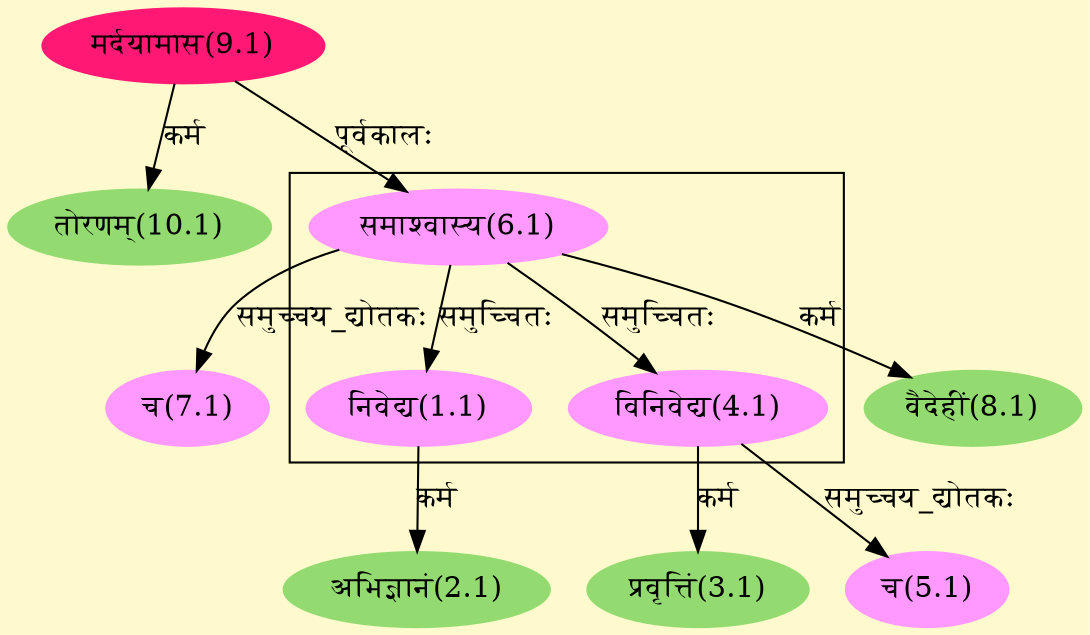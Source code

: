 digraph G{
rankdir=BT;
 compound=true;
 bgcolor="lemonchiffon1";

subgraph cluster_1{
Node1_1 [style=filled, color="#FF99FF" label = "निवेद्य(1.1)"]
Node6_1 [style=filled, color="#FF99FF" label = "समाश्वास्य(6.1)"]
Node4_1 [style=filled, color="#FF99FF" label = "विनिवेद्य(4.1)"]

}
Node2_1 [style=filled, color="#93DB70" label = "अभिज्ञानं(2.1)"]
Node1_1 [style=filled, color="#FF99FF" label = "निवेद्य(1.1)"]
Node3_1 [style=filled, color="#93DB70" label = "प्रवृत्तिं(3.1)"]
Node4_1 [style=filled, color="#FF99FF" label = "विनिवेद्य(4.1)"]
Node5_1 [style=filled, color="#FF99FF" label = "च(5.1)"]
Node6_1 [style=filled, color="#FF99FF" label = "समाश्वास्य(6.1)"]
Node9_1 [style=filled, color="#FF1975" label = "मर्दयामास(9.1)"]
Node7_1 [style=filled, color="#FF99FF" label = "च(7.1)"]
Node8_1 [style=filled, color="#93DB70" label = "वैदेहीं(8.1)"]
Node10_1 [style=filled, color="#93DB70" label = "तोरणम्(10.1)"]
/* Start of Relations section */

Node1_1 -> Node6_1 [  label="समुच्चितः"  dir="back" ]
Node2_1 -> Node1_1 [  label="कर्म"  dir="back" ]
Node3_1 -> Node4_1 [  label="कर्म"  dir="back" ]
Node4_1 -> Node6_1 [  label="समुच्चितः"  dir="back" ]
Node5_1 -> Node4_1 [  label="समुच्चय_द्योतकः"  dir="back" ]
Node6_1 -> Node9_1 [  label="पूर्वकालः"  dir="back" ]
Node7_1 -> Node6_1 [  label="समुच्चय_द्योतकः"  dir="back" ]
Node8_1 -> Node6_1 [  label="कर्म"  dir="back" ]
Node10_1 -> Node9_1 [  label="कर्म"  dir="back" ]
}

